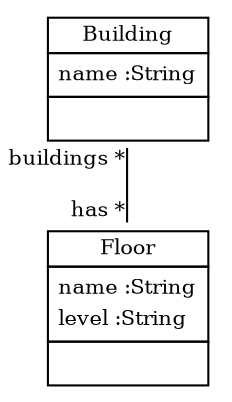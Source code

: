 
 digraph ClassDiagram {
    node [shape = none, fontsize = 10]; 
    edge [fontsize = 10];
    
    
    _Building [label=<<table border='0' cellborder='1' cellspacing='0'> <tr> <td>Building</td> </tr> <tr><td><table border='0' cellborder='0' cellspacing='0'> <tr><td align='left'>name :String</td></tr>  </table></td></tr> <tr><td><table border='0' cellborder='0' cellspacing='0'> <tr><td> </td></tr> </table></td></tr> </table>>];
    _Floor [label=<<table border='0' cellborder='1' cellspacing='0'> <tr> <td>Floor</td> </tr> <tr><td><table border='0' cellborder='0' cellspacing='0'> <tr><td align='left'>name :String</td></tr> <tr><td align='left'>level :String</td></tr>  </table></td></tr> <tr><td><table border='0' cellborder='0' cellspacing='0'> <tr><td> </td></tr> </table></td></tr> </table>>];
    
    
    
    _Building -> _Floor [headlabel = "has *" taillabel = "buildings *" arrowhead = "none" ];
}

